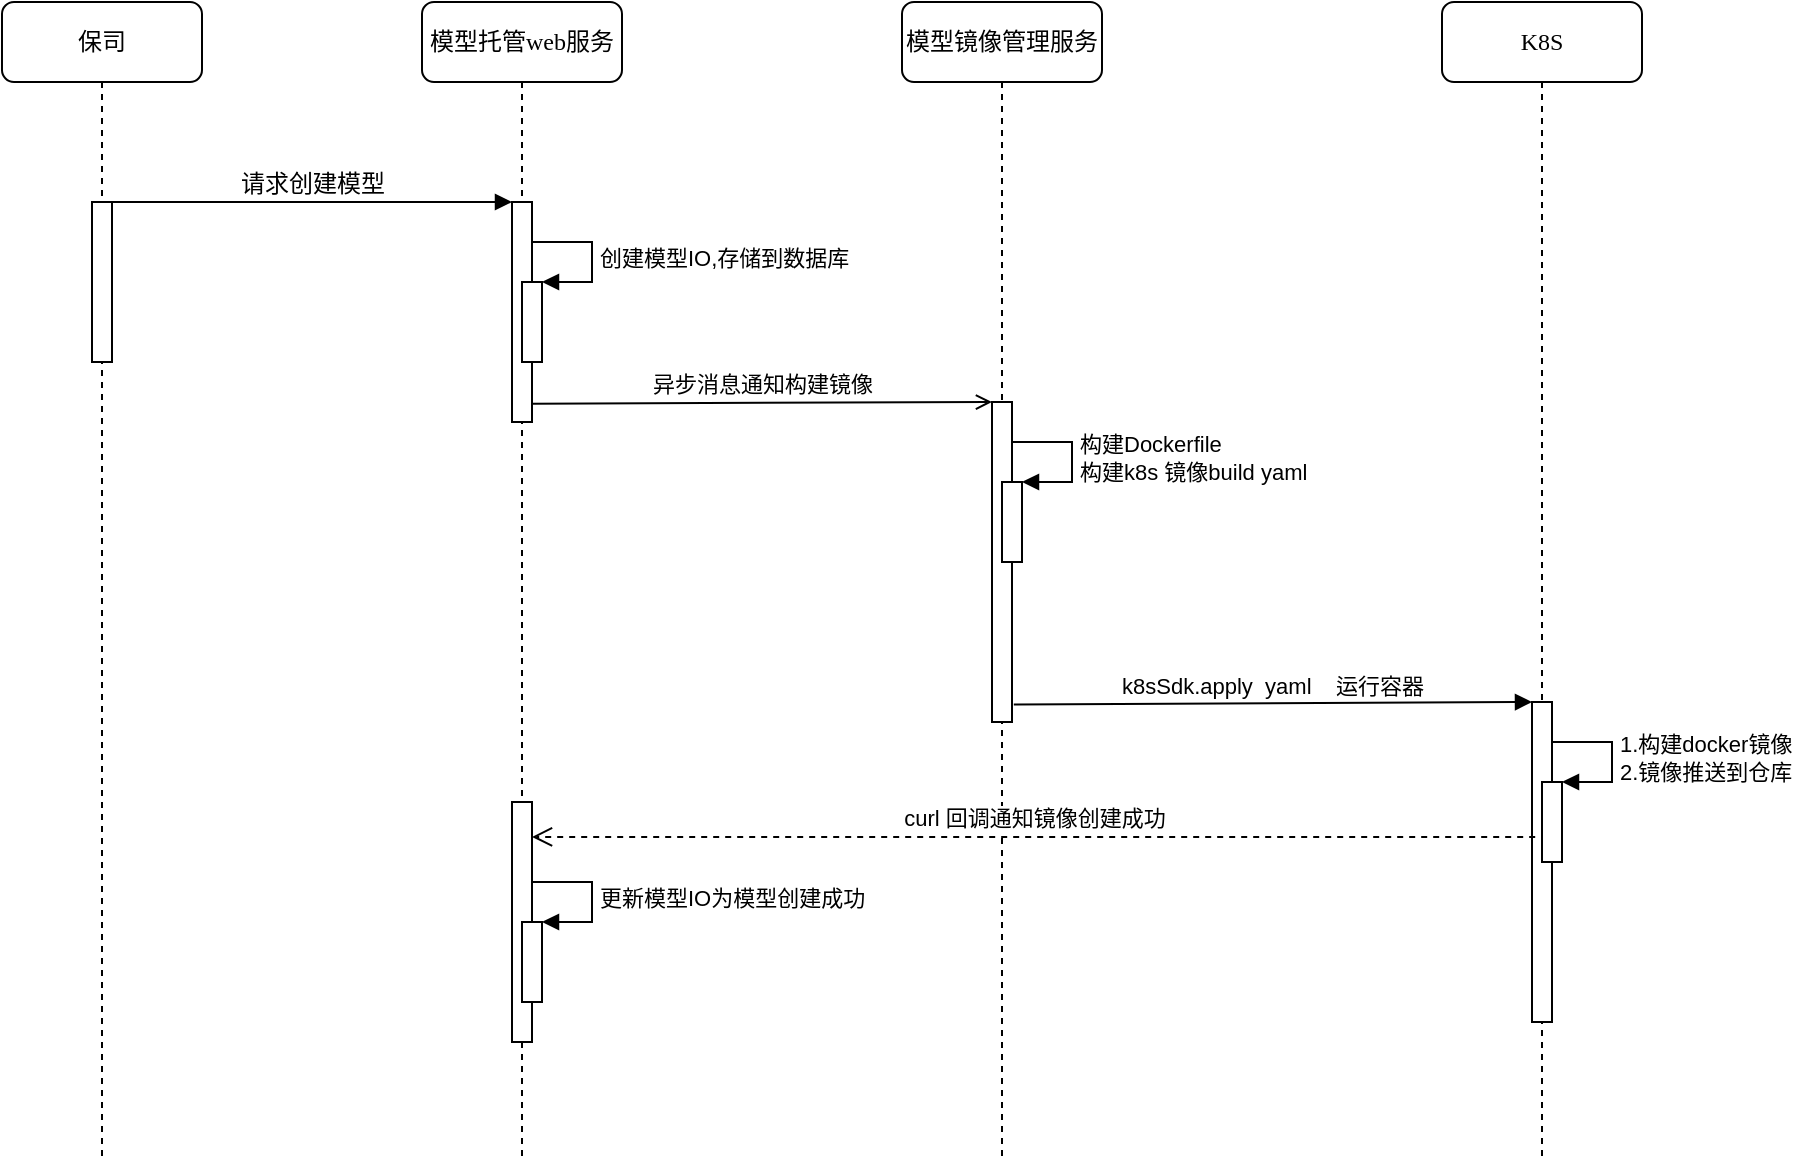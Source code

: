 <mxfile version="18.0.7" type="github">
  <diagram name="Page-1" id="13e1069c-82ec-6db2-03f1-153e76fe0fe0">
    <mxGraphModel dx="1185" dy="635" grid="1" gridSize="10" guides="1" tooltips="1" connect="1" arrows="1" fold="1" page="1" pageScale="1" pageWidth="1100" pageHeight="850" background="none" math="0" shadow="0">
      <root>
        <mxCell id="0" />
        <mxCell id="1" parent="0" />
        <mxCell id="7baba1c4bc27f4b0-2" value="模型托管web服务" style="shape=umlLifeline;perimeter=lifelinePerimeter;whiteSpace=wrap;html=1;container=1;collapsible=0;recursiveResize=0;outlineConnect=0;rounded=1;shadow=0;comic=0;labelBackgroundColor=none;strokeWidth=1;fontFamily=Verdana;fontSize=12;align=center;" parent="1" vertex="1">
          <mxGeometry x="310" y="80" width="100" height="580" as="geometry" />
        </mxCell>
        <mxCell id="7baba1c4bc27f4b0-10" value="" style="html=1;points=[];perimeter=orthogonalPerimeter;rounded=0;shadow=0;comic=0;labelBackgroundColor=none;strokeWidth=1;fontFamily=Verdana;fontSize=12;align=center;" parent="7baba1c4bc27f4b0-2" vertex="1">
          <mxGeometry x="45" y="100" width="10" height="110" as="geometry" />
        </mxCell>
        <mxCell id="waG8dCk1hJT_vXQENujO-6" value="" style="html=1;points=[];perimeter=orthogonalPerimeter;" vertex="1" parent="7baba1c4bc27f4b0-2">
          <mxGeometry x="50" y="140" width="10" height="40" as="geometry" />
        </mxCell>
        <mxCell id="waG8dCk1hJT_vXQENujO-7" value="创建模型IO,存储到数据库" style="edgeStyle=orthogonalEdgeStyle;html=1;align=left;spacingLeft=2;endArrow=block;rounded=0;entryX=1;entryY=0;" edge="1" target="waG8dCk1hJT_vXQENujO-6" parent="7baba1c4bc27f4b0-2">
          <mxGeometry relative="1" as="geometry">
            <mxPoint x="55" y="120" as="sourcePoint" />
            <Array as="points">
              <mxPoint x="85" y="120" />
            </Array>
          </mxGeometry>
        </mxCell>
        <mxCell id="waG8dCk1hJT_vXQENujO-22" value="" style="html=1;points=[];perimeter=orthogonalPerimeter;" vertex="1" parent="7baba1c4bc27f4b0-2">
          <mxGeometry x="45" y="400" width="10" height="120" as="geometry" />
        </mxCell>
        <mxCell id="waG8dCk1hJT_vXQENujO-29" value="" style="html=1;points=[];perimeter=orthogonalPerimeter;" vertex="1" parent="7baba1c4bc27f4b0-2">
          <mxGeometry x="50" y="460" width="10" height="40" as="geometry" />
        </mxCell>
        <mxCell id="waG8dCk1hJT_vXQENujO-30" value="更新模型IO为模型创建成功" style="edgeStyle=orthogonalEdgeStyle;html=1;align=left;spacingLeft=2;endArrow=block;rounded=0;entryX=1;entryY=0;" edge="1" target="waG8dCk1hJT_vXQENujO-29" parent="7baba1c4bc27f4b0-2">
          <mxGeometry relative="1" as="geometry">
            <mxPoint x="55" y="440" as="sourcePoint" />
            <Array as="points">
              <mxPoint x="85" y="440" />
            </Array>
          </mxGeometry>
        </mxCell>
        <mxCell id="7baba1c4bc27f4b0-8" value="保司" style="shape=umlLifeline;perimeter=lifelinePerimeter;whiteSpace=wrap;html=1;container=1;collapsible=0;recursiveResize=0;outlineConnect=0;rounded=1;shadow=0;comic=0;labelBackgroundColor=none;strokeWidth=1;fontFamily=Verdana;fontSize=12;align=center;" parent="1" vertex="1">
          <mxGeometry x="100" y="80" width="100" height="580" as="geometry" />
        </mxCell>
        <mxCell id="7baba1c4bc27f4b0-9" value="" style="html=1;points=[];perimeter=orthogonalPerimeter;rounded=0;shadow=0;comic=0;labelBackgroundColor=none;strokeWidth=1;fontFamily=Verdana;fontSize=12;align=center;" parent="7baba1c4bc27f4b0-8" vertex="1">
          <mxGeometry x="45" y="100" width="10" height="80" as="geometry" />
        </mxCell>
        <mxCell id="7baba1c4bc27f4b0-11" value="请求创建模型" style="html=1;verticalAlign=bottom;endArrow=block;entryX=0;entryY=0;labelBackgroundColor=none;fontFamily=Verdana;fontSize=12;edgeStyle=elbowEdgeStyle;elbow=vertical;" parent="1" source="7baba1c4bc27f4b0-9" target="7baba1c4bc27f4b0-10" edge="1">
          <mxGeometry relative="1" as="geometry">
            <mxPoint x="220" y="190" as="sourcePoint" />
          </mxGeometry>
        </mxCell>
        <mxCell id="waG8dCk1hJT_vXQENujO-2" value="模型镜像管理服务" style="shape=umlLifeline;perimeter=lifelinePerimeter;whiteSpace=wrap;html=1;container=1;collapsible=0;recursiveResize=0;outlineConnect=0;rounded=1;shadow=0;comic=0;labelBackgroundColor=none;strokeWidth=1;fontFamily=Verdana;fontSize=12;align=center;" vertex="1" parent="1">
          <mxGeometry x="550" y="80" width="100" height="580" as="geometry" />
        </mxCell>
        <mxCell id="waG8dCk1hJT_vXQENujO-8" value="" style="html=1;points=[];perimeter=orthogonalPerimeter;" vertex="1" parent="waG8dCk1hJT_vXQENujO-2">
          <mxGeometry x="45" y="200" width="10" height="160" as="geometry" />
        </mxCell>
        <mxCell id="waG8dCk1hJT_vXQENujO-11" value="" style="html=1;points=[];perimeter=orthogonalPerimeter;" vertex="1" parent="waG8dCk1hJT_vXQENujO-2">
          <mxGeometry x="50" y="240" width="10" height="40" as="geometry" />
        </mxCell>
        <mxCell id="waG8dCk1hJT_vXQENujO-12" value="构建Dockerfile&lt;br&gt;构建k8s 镜像build yaml" style="edgeStyle=orthogonalEdgeStyle;html=1;align=left;spacingLeft=2;endArrow=block;rounded=0;entryX=1;entryY=0;" edge="1" target="waG8dCk1hJT_vXQENujO-11" parent="waG8dCk1hJT_vXQENujO-2">
          <mxGeometry relative="1" as="geometry">
            <mxPoint x="55" y="220" as="sourcePoint" />
            <Array as="points">
              <mxPoint x="85" y="220" />
            </Array>
          </mxGeometry>
        </mxCell>
        <mxCell id="waG8dCk1hJT_vXQENujO-4" value="K8S" style="shape=umlLifeline;perimeter=lifelinePerimeter;whiteSpace=wrap;html=1;container=1;collapsible=0;recursiveResize=0;outlineConnect=0;rounded=1;shadow=0;comic=0;labelBackgroundColor=none;strokeWidth=1;fontFamily=Verdana;fontSize=12;align=center;" vertex="1" parent="1">
          <mxGeometry x="820" y="80" width="100" height="580" as="geometry" />
        </mxCell>
        <mxCell id="waG8dCk1hJT_vXQENujO-16" value="" style="html=1;points=[];perimeter=orthogonalPerimeter;" vertex="1" parent="waG8dCk1hJT_vXQENujO-4">
          <mxGeometry x="45" y="350" width="10" height="160" as="geometry" />
        </mxCell>
        <mxCell id="waG8dCk1hJT_vXQENujO-19" value="" style="html=1;points=[];perimeter=orthogonalPerimeter;" vertex="1" parent="waG8dCk1hJT_vXQENujO-4">
          <mxGeometry x="50" y="390" width="10" height="40" as="geometry" />
        </mxCell>
        <mxCell id="waG8dCk1hJT_vXQENujO-20" value="1.构建docker镜像&lt;br&gt;2.镜像推送到仓库" style="edgeStyle=orthogonalEdgeStyle;html=1;align=left;spacingLeft=2;endArrow=block;rounded=0;entryX=1;entryY=0;" edge="1" target="waG8dCk1hJT_vXQENujO-19" parent="waG8dCk1hJT_vXQENujO-4">
          <mxGeometry relative="1" as="geometry">
            <mxPoint x="55" y="370" as="sourcePoint" />
            <Array as="points">
              <mxPoint x="85" y="370" />
            </Array>
          </mxGeometry>
        </mxCell>
        <mxCell id="waG8dCk1hJT_vXQENujO-9" value="异步消息通知构建镜像" style="html=1;verticalAlign=bottom;endArrow=open;entryX=0;entryY=0;rounded=0;endFill=0;exitX=0.952;exitY=0.917;exitDx=0;exitDy=0;exitPerimeter=0;" edge="1" target="waG8dCk1hJT_vXQENujO-8" parent="1" source="7baba1c4bc27f4b0-10">
          <mxGeometry relative="1" as="geometry">
            <mxPoint x="400" y="280" as="sourcePoint" />
          </mxGeometry>
        </mxCell>
        <mxCell id="waG8dCk1hJT_vXQENujO-17" value="k8sSdk.apply&amp;nbsp; yaml&amp;nbsp; &amp;nbsp; 运行容器" style="html=1;verticalAlign=bottom;endArrow=block;entryX=0;entryY=0;rounded=0;exitX=1.09;exitY=0.945;exitDx=0;exitDy=0;exitPerimeter=0;" edge="1" target="waG8dCk1hJT_vXQENujO-16" parent="1" source="waG8dCk1hJT_vXQENujO-8">
          <mxGeometry relative="1" as="geometry">
            <mxPoint x="670" y="430" as="sourcePoint" />
          </mxGeometry>
        </mxCell>
        <mxCell id="waG8dCk1hJT_vXQENujO-21" value="curl 回调通知镜像创建成功" style="html=1;verticalAlign=bottom;endArrow=open;dashed=1;endSize=8;rounded=0;exitX=-0.341;exitY=0.686;exitDx=0;exitDy=0;exitPerimeter=0;" edge="1" parent="1" source="waG8dCk1hJT_vXQENujO-19" target="waG8dCk1hJT_vXQENujO-22">
          <mxGeometry relative="1" as="geometry">
            <mxPoint x="860" y="500" as="sourcePoint" />
            <mxPoint x="640" y="497" as="targetPoint" />
          </mxGeometry>
        </mxCell>
      </root>
    </mxGraphModel>
  </diagram>
</mxfile>
